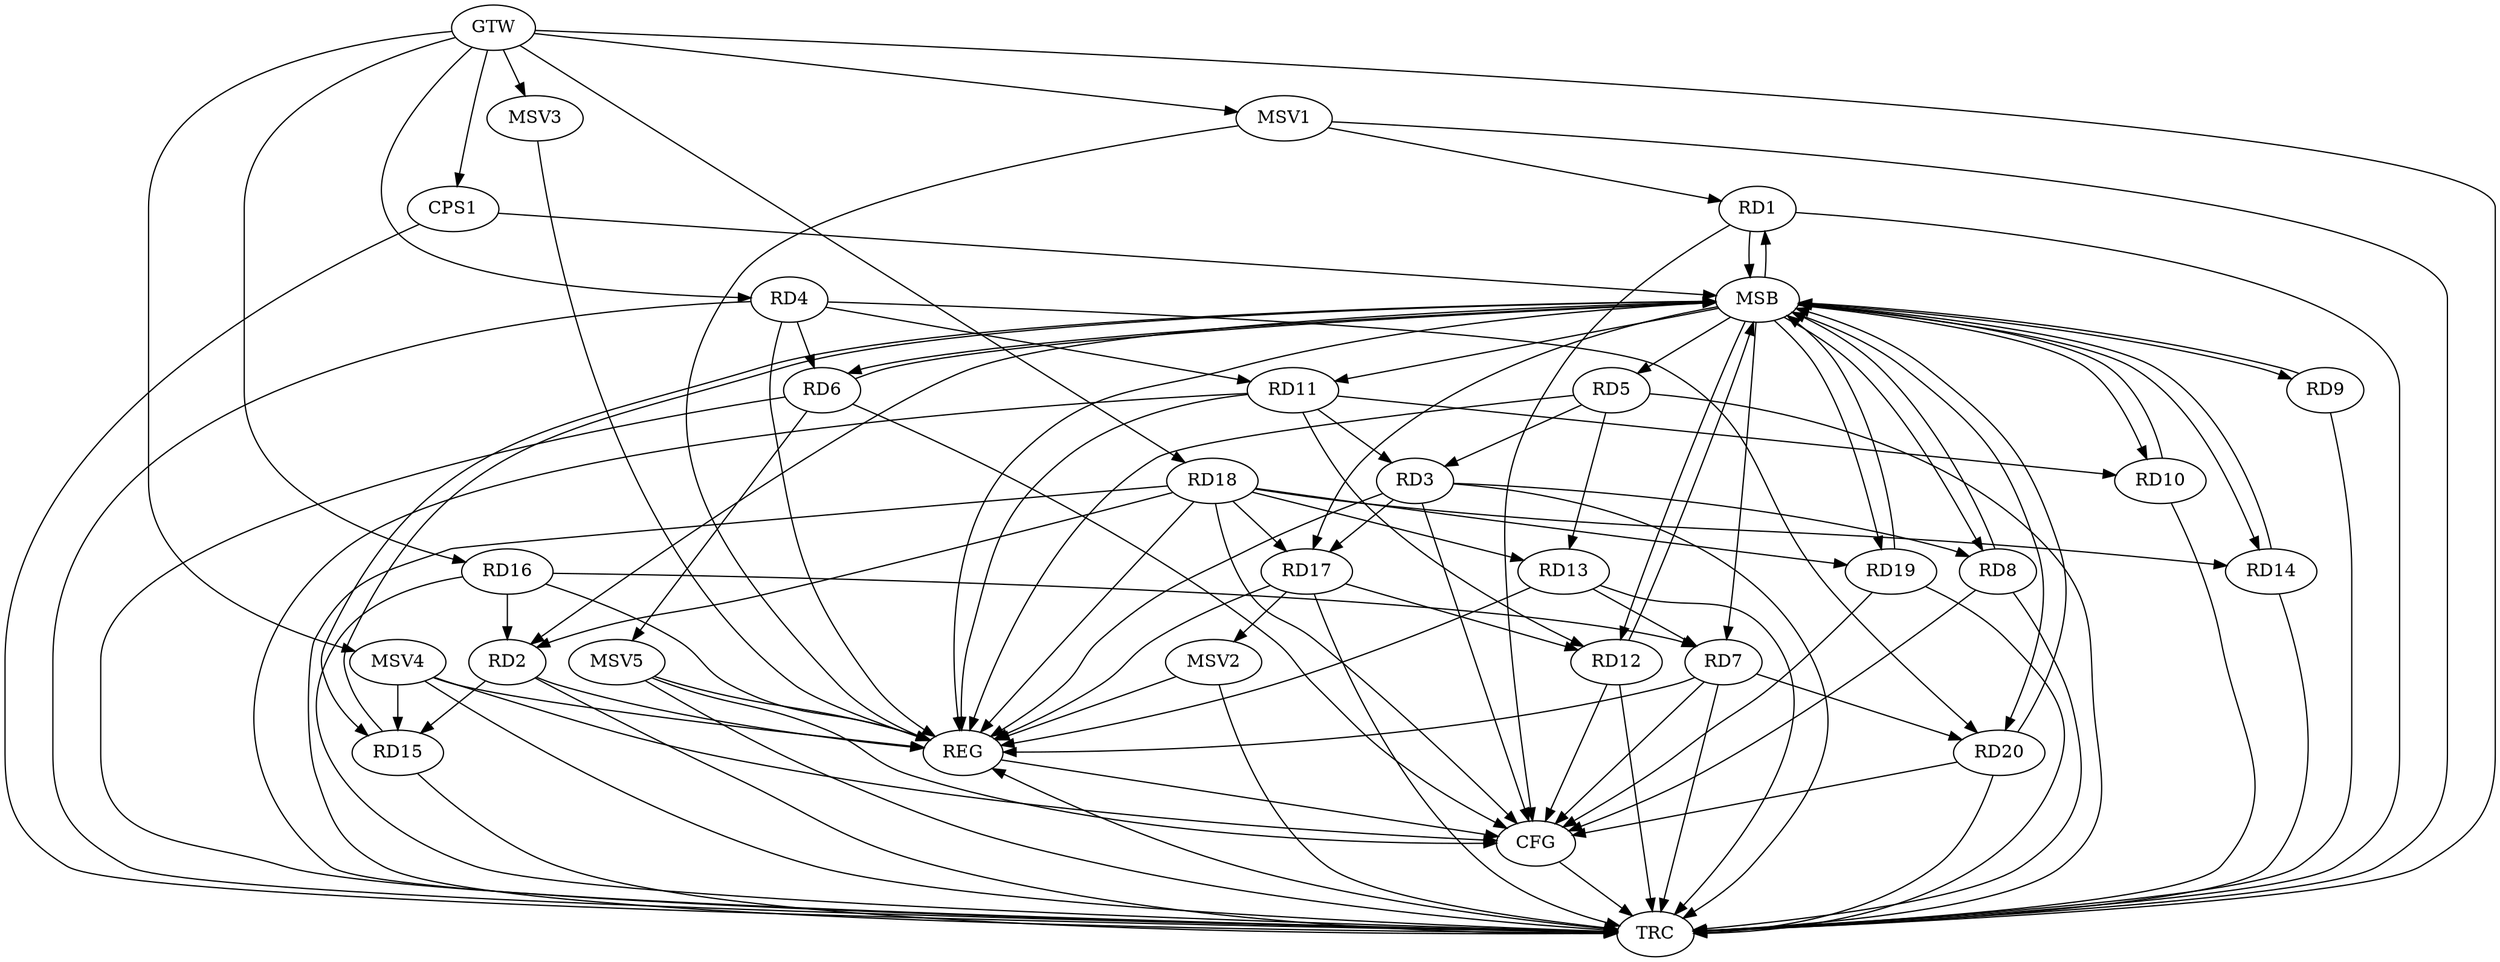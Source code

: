 strict digraph G {
  RD1 [ label="RD1" ];
  RD2 [ label="RD2" ];
  RD3 [ label="RD3" ];
  RD4 [ label="RD4" ];
  RD5 [ label="RD5" ];
  RD6 [ label="RD6" ];
  RD7 [ label="RD7" ];
  RD8 [ label="RD8" ];
  RD9 [ label="RD9" ];
  RD10 [ label="RD10" ];
  RD11 [ label="RD11" ];
  RD12 [ label="RD12" ];
  RD13 [ label="RD13" ];
  RD14 [ label="RD14" ];
  RD15 [ label="RD15" ];
  RD16 [ label="RD16" ];
  RD17 [ label="RD17" ];
  RD18 [ label="RD18" ];
  RD19 [ label="RD19" ];
  RD20 [ label="RD20" ];
  CPS1 [ label="CPS1" ];
  GTW [ label="GTW" ];
  REG [ label="REG" ];
  MSB [ label="MSB" ];
  CFG [ label="CFG" ];
  TRC [ label="TRC" ];
  MSV1 [ label="MSV1" ];
  MSV2 [ label="MSV2" ];
  MSV3 [ label="MSV3" ];
  MSV4 [ label="MSV4" ];
  MSV5 [ label="MSV5" ];
  RD2 -> RD15;
  RD16 -> RD2;
  RD18 -> RD2;
  RD5 -> RD3;
  RD3 -> RD8;
  RD11 -> RD3;
  RD3 -> RD17;
  RD4 -> RD6;
  RD4 -> RD11;
  RD4 -> RD20;
  RD5 -> RD13;
  RD13 -> RD7;
  RD16 -> RD7;
  RD7 -> RD20;
  RD11 -> RD10;
  RD11 -> RD12;
  RD17 -> RD12;
  RD18 -> RD13;
  RD18 -> RD14;
  RD18 -> RD17;
  RD18 -> RD19;
  GTW -> RD4;
  GTW -> RD16;
  GTW -> RD18;
  GTW -> CPS1;
  RD2 -> REG;
  RD3 -> REG;
  RD4 -> REG;
  RD5 -> REG;
  RD7 -> REG;
  RD11 -> REG;
  RD13 -> REG;
  RD16 -> REG;
  RD17 -> REG;
  RD18 -> REG;
  RD1 -> MSB;
  MSB -> RD10;
  MSB -> RD11;
  MSB -> RD14;
  MSB -> REG;
  RD6 -> MSB;
  MSB -> RD5;
  MSB -> RD7;
  MSB -> RD15;
  MSB -> RD17;
  RD8 -> MSB;
  RD9 -> MSB;
  MSB -> RD1;
  MSB -> RD20;
  RD10 -> MSB;
  MSB -> RD12;
  MSB -> RD19;
  RD12 -> MSB;
  MSB -> RD2;
  RD14 -> MSB;
  MSB -> RD6;
  MSB -> RD9;
  RD15 -> MSB;
  MSB -> RD8;
  RD19 -> MSB;
  RD20 -> MSB;
  CPS1 -> MSB;
  RD3 -> CFG;
  RD7 -> CFG;
  RD1 -> CFG;
  RD6 -> CFG;
  RD19 -> CFG;
  RD18 -> CFG;
  RD20 -> CFG;
  RD8 -> CFG;
  RD12 -> CFG;
  REG -> CFG;
  RD1 -> TRC;
  RD2 -> TRC;
  RD3 -> TRC;
  RD4 -> TRC;
  RD5 -> TRC;
  RD6 -> TRC;
  RD7 -> TRC;
  RD8 -> TRC;
  RD9 -> TRC;
  RD10 -> TRC;
  RD11 -> TRC;
  RD12 -> TRC;
  RD13 -> TRC;
  RD14 -> TRC;
  RD15 -> TRC;
  RD16 -> TRC;
  RD17 -> TRC;
  RD18 -> TRC;
  RD19 -> TRC;
  RD20 -> TRC;
  CPS1 -> TRC;
  GTW -> TRC;
  CFG -> TRC;
  TRC -> REG;
  MSV1 -> RD1;
  GTW -> MSV1;
  MSV1 -> REG;
  MSV1 -> TRC;
  RD17 -> MSV2;
  MSV2 -> REG;
  MSV2 -> TRC;
  GTW -> MSV3;
  MSV3 -> REG;
  MSV4 -> RD15;
  GTW -> MSV4;
  MSV4 -> REG;
  MSV4 -> TRC;
  MSV4 -> CFG;
  RD6 -> MSV5;
  MSV5 -> REG;
  MSV5 -> TRC;
  MSV5 -> CFG;
}
